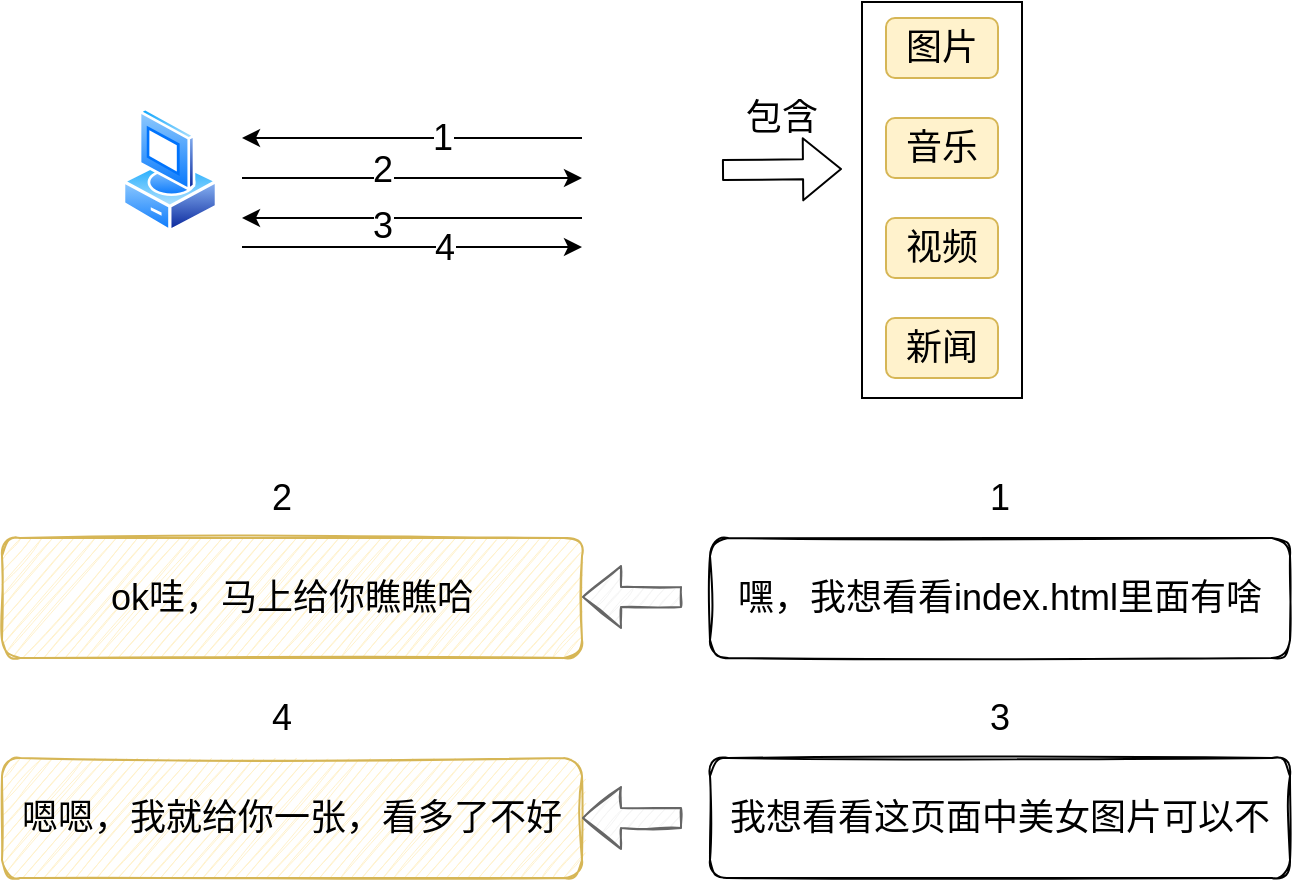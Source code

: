 <mxfile version="13.5.8" type="device"><diagram id="lnIy9VCD5S7ldl1d92Q8" name="第 1 页"><mxGraphModel dx="1422" dy="713" grid="1" gridSize="10" guides="1" tooltips="1" connect="1" arrows="1" fold="1" page="1" pageScale="1" pageWidth="827" pageHeight="1169" math="0" shadow="0"><root><mxCell id="0"/><mxCell id="1" parent="0"/><mxCell id="cSoAiPpJrV1PfeZjImXi-1" value="" style="aspect=fixed;perimeter=ellipsePerimeter;html=1;align=center;shadow=0;dashed=0;spacingTop=3;image;image=img/lib/active_directory/vista_client.svg;fontSize=18;" vertex="1" parent="1"><mxGeometry x="120" y="224.42" width="48" height="63.16" as="geometry"/></mxCell><mxCell id="cSoAiPpJrV1PfeZjImXi-2" value="" style="shape=image;html=1;verticalAlign=top;verticalLabelPosition=bottom;labelBackgroundColor=#ffffff;imageAspect=0;aspect=fixed;image=https://cdn1.iconfinder.com/data/icons/smallicons-logotypes/32/firefox-128.png;fontSize=18;" vertex="1" parent="1"><mxGeometry x="366" y="232" width="48" height="48" as="geometry"/></mxCell><mxCell id="cSoAiPpJrV1PfeZjImXi-3" value="" style="shape=flexArrow;endArrow=classic;html=1;fontSize=18;" edge="1" parent="1"><mxGeometry width="50" height="50" relative="1" as="geometry"><mxPoint x="420" y="256" as="sourcePoint"/><mxPoint x="480" y="255.5" as="targetPoint"/></mxGeometry></mxCell><mxCell id="cSoAiPpJrV1PfeZjImXi-4" value="" style="rounded=0;whiteSpace=wrap;html=1;fontSize=18;" vertex="1" parent="1"><mxGeometry x="490" y="172" width="80" height="198" as="geometry"/></mxCell><mxCell id="cSoAiPpJrV1PfeZjImXi-5" value="图片" style="rounded=1;whiteSpace=wrap;html=1;fillColor=#fff2cc;strokeColor=#d6b656;fontSize=18;" vertex="1" parent="1"><mxGeometry x="502" y="180" width="56" height="30" as="geometry"/></mxCell><mxCell id="cSoAiPpJrV1PfeZjImXi-6" value="音乐" style="rounded=1;whiteSpace=wrap;html=1;fillColor=#fff2cc;strokeColor=#d6b656;fontSize=18;" vertex="1" parent="1"><mxGeometry x="502" y="230" width="56" height="30" as="geometry"/></mxCell><mxCell id="cSoAiPpJrV1PfeZjImXi-7" value="视频" style="rounded=1;whiteSpace=wrap;html=1;fillColor=#fff2cc;strokeColor=#d6b656;fontSize=18;" vertex="1" parent="1"><mxGeometry x="502" y="280" width="56" height="30" as="geometry"/></mxCell><mxCell id="cSoAiPpJrV1PfeZjImXi-8" value="新闻" style="rounded=1;whiteSpace=wrap;html=1;fillColor=#fff2cc;strokeColor=#d6b656;fontSize=18;" vertex="1" parent="1"><mxGeometry x="502" y="330" width="56" height="30" as="geometry"/></mxCell><mxCell id="cSoAiPpJrV1PfeZjImXi-9" value="包含" style="text;html=1;strokeColor=none;fillColor=none;align=center;verticalAlign=middle;whiteSpace=wrap;rounded=0;fontSize=18;" vertex="1" parent="1"><mxGeometry x="430" y="220" width="40" height="20" as="geometry"/></mxCell><mxCell id="cSoAiPpJrV1PfeZjImXi-10" value="" style="endArrow=none;html=1;fontSize=18;endFill=0;startArrow=classic;startFill=1;" edge="1" parent="1"><mxGeometry width="50" height="50" relative="1" as="geometry"><mxPoint x="180" y="240" as="sourcePoint"/><mxPoint x="350" y="240" as="targetPoint"/></mxGeometry></mxCell><mxCell id="cSoAiPpJrV1PfeZjImXi-17" value="1" style="edgeLabel;html=1;align=center;verticalAlign=middle;resizable=0;points=[];fontSize=18;" vertex="1" connectable="0" parent="cSoAiPpJrV1PfeZjImXi-10"><mxGeometry x="0.329" y="1" relative="1" as="geometry"><mxPoint x="-13" y="1" as="offset"/></mxGeometry></mxCell><mxCell id="cSoAiPpJrV1PfeZjImXi-11" value="" style="endArrow=none;html=1;fontSize=18;endFill=0;startArrow=classic;startFill=1;" edge="1" parent="1"><mxGeometry width="50" height="50" relative="1" as="geometry"><mxPoint x="350" y="260" as="sourcePoint"/><mxPoint x="180" y="260" as="targetPoint"/></mxGeometry></mxCell><mxCell id="cSoAiPpJrV1PfeZjImXi-18" value="2" style="edgeLabel;html=1;align=center;verticalAlign=middle;resizable=0;points=[];fontSize=18;" vertex="1" connectable="0" parent="cSoAiPpJrV1PfeZjImXi-11"><mxGeometry x="-0.247" relative="1" as="geometry"><mxPoint x="-36" y="-4" as="offset"/></mxGeometry></mxCell><mxCell id="cSoAiPpJrV1PfeZjImXi-14" value="" style="endArrow=none;html=1;fontSize=18;endFill=0;startArrow=classic;startFill=1;" edge="1" parent="1"><mxGeometry width="50" height="50" relative="1" as="geometry"><mxPoint x="180" y="280" as="sourcePoint"/><mxPoint x="350" y="280" as="targetPoint"/></mxGeometry></mxCell><mxCell id="cSoAiPpJrV1PfeZjImXi-19" value="3" style="edgeLabel;html=1;align=center;verticalAlign=middle;resizable=0;points=[];fontSize=18;" vertex="1" connectable="0" parent="cSoAiPpJrV1PfeZjImXi-14"><mxGeometry x="-0.176" y="-4" relative="1" as="geometry"><mxPoint as="offset"/></mxGeometry></mxCell><mxCell id="cSoAiPpJrV1PfeZjImXi-15" value="" style="endArrow=none;html=1;fontSize=18;endFill=0;startArrow=classic;startFill=1;" edge="1" parent="1"><mxGeometry width="50" height="50" relative="1" as="geometry"><mxPoint x="350" y="294.5" as="sourcePoint"/><mxPoint x="180" y="294.5" as="targetPoint"/></mxGeometry></mxCell><mxCell id="cSoAiPpJrV1PfeZjImXi-20" value="4" style="edgeLabel;html=1;align=center;verticalAlign=middle;resizable=0;points=[];fontSize=18;" vertex="1" connectable="0" parent="cSoAiPpJrV1PfeZjImXi-15"><mxGeometry x="-0.188" relative="1" as="geometry"><mxPoint as="offset"/></mxGeometry></mxCell><mxCell id="cSoAiPpJrV1PfeZjImXi-22" value="嘿，我想看看index.html里面有啥" style="rounded=1;whiteSpace=wrap;html=1;fontSize=18;sketch=1;" vertex="1" parent="1"><mxGeometry x="414" y="440" width="290" height="60" as="geometry"/></mxCell><mxCell id="cSoAiPpJrV1PfeZjImXi-23" value="ok哇，马上给你瞧瞧哈" style="rounded=1;whiteSpace=wrap;html=1;fontSize=18;fillColor=#fff2cc;strokeColor=#d6b656;sketch=1;" vertex="1" parent="1"><mxGeometry x="60" y="440" width="290" height="60" as="geometry"/></mxCell><mxCell id="cSoAiPpJrV1PfeZjImXi-24" value="我想看看这页面中美女图片可以不" style="rounded=1;whiteSpace=wrap;html=1;fontSize=18;sketch=1;" vertex="1" parent="1"><mxGeometry x="414" y="550" width="290" height="60" as="geometry"/></mxCell><mxCell id="cSoAiPpJrV1PfeZjImXi-25" value="嗯嗯，我就给你一张，看多了不好" style="rounded=1;whiteSpace=wrap;html=1;fontSize=18;fillColor=#fff2cc;strokeColor=#d6b656;sketch=1;" vertex="1" parent="1"><mxGeometry x="60" y="550" width="290" height="60" as="geometry"/></mxCell><mxCell id="cSoAiPpJrV1PfeZjImXi-26" value="1" style="text;html=1;strokeColor=none;fillColor=none;align=center;verticalAlign=middle;whiteSpace=wrap;rounded=0;fontSize=18;sketch=1;" vertex="1" parent="1"><mxGeometry x="539" y="410" width="40" height="20" as="geometry"/></mxCell><mxCell id="cSoAiPpJrV1PfeZjImXi-27" value="2" style="text;html=1;strokeColor=none;fillColor=none;align=center;verticalAlign=middle;whiteSpace=wrap;rounded=0;fontSize=18;sketch=1;" vertex="1" parent="1"><mxGeometry x="180" y="410" width="40" height="20" as="geometry"/></mxCell><mxCell id="cSoAiPpJrV1PfeZjImXi-28" value="4" style="text;html=1;strokeColor=none;fillColor=none;align=center;verticalAlign=middle;whiteSpace=wrap;rounded=0;fontSize=18;sketch=1;" vertex="1" parent="1"><mxGeometry x="180" y="520" width="40" height="20" as="geometry"/></mxCell><mxCell id="cSoAiPpJrV1PfeZjImXi-29" value="3" style="text;html=1;strokeColor=none;fillColor=none;align=center;verticalAlign=middle;whiteSpace=wrap;rounded=0;fontSize=18;sketch=1;" vertex="1" parent="1"><mxGeometry x="539" y="520" width="40" height="20" as="geometry"/></mxCell><mxCell id="cSoAiPpJrV1PfeZjImXi-30" value="" style="shape=flexArrow;endArrow=classic;html=1;fontSize=18;fillColor=#f5f5f5;strokeColor=#666666;sketch=1;" edge="1" parent="1"><mxGeometry width="50" height="50" relative="1" as="geometry"><mxPoint x="400" y="469.5" as="sourcePoint"/><mxPoint x="350" y="469.5" as="targetPoint"/></mxGeometry></mxCell><mxCell id="cSoAiPpJrV1PfeZjImXi-31" value="" style="shape=flexArrow;endArrow=classic;html=1;fontSize=18;entryX=1;entryY=0.5;entryDx=0;entryDy=0;fillColor=#f5f5f5;strokeColor=#666666;sketch=1;" edge="1" parent="1" target="cSoAiPpJrV1PfeZjImXi-25"><mxGeometry width="50" height="50" relative="1" as="geometry"><mxPoint x="400" y="580" as="sourcePoint"/><mxPoint x="380" y="604.5" as="targetPoint"/></mxGeometry></mxCell></root></mxGraphModel></diagram></mxfile>